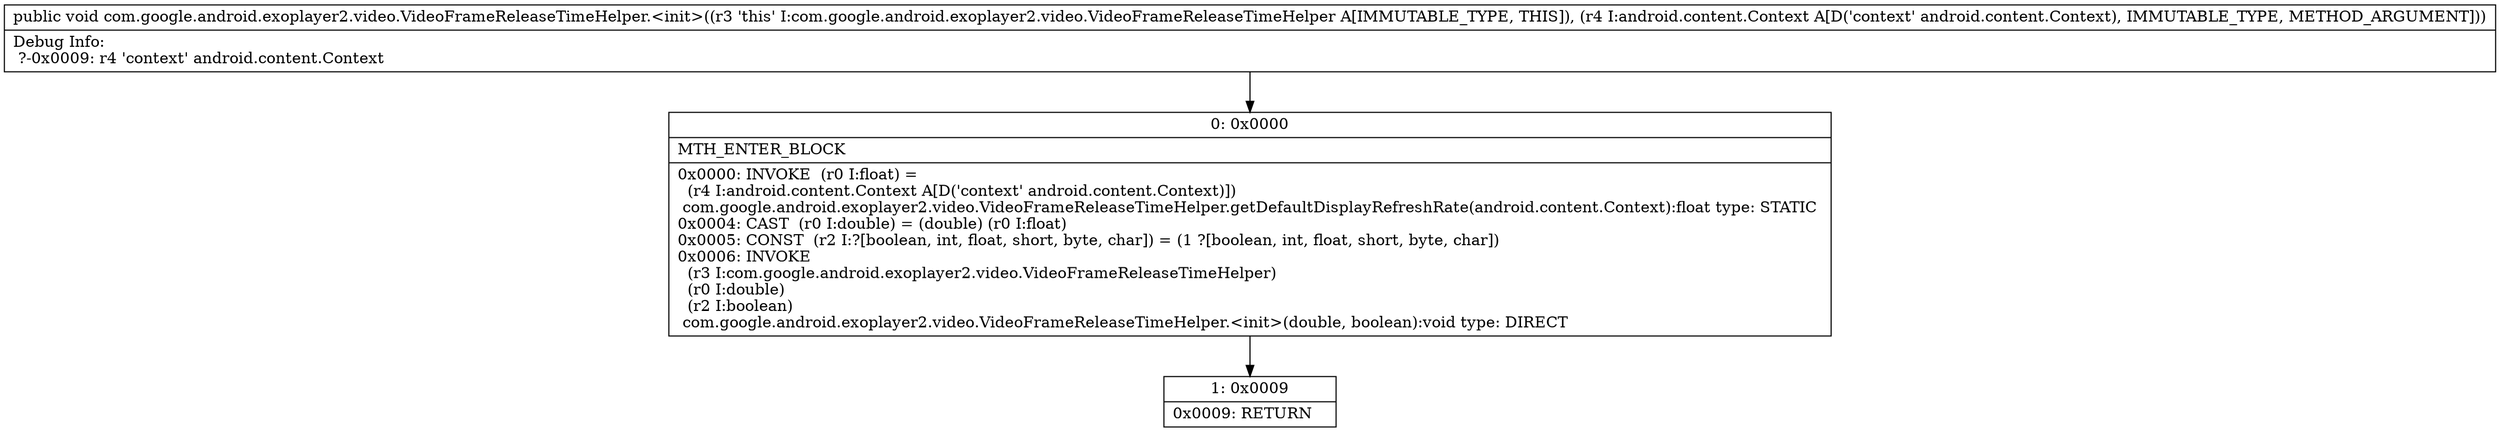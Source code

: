 digraph "CFG forcom.google.android.exoplayer2.video.VideoFrameReleaseTimeHelper.\<init\>(Landroid\/content\/Context;)V" {
Node_0 [shape=record,label="{0\:\ 0x0000|MTH_ENTER_BLOCK\l|0x0000: INVOKE  (r0 I:float) = \l  (r4 I:android.content.Context A[D('context' android.content.Context)])\l com.google.android.exoplayer2.video.VideoFrameReleaseTimeHelper.getDefaultDisplayRefreshRate(android.content.Context):float type: STATIC \l0x0004: CAST  (r0 I:double) = (double) (r0 I:float) \l0x0005: CONST  (r2 I:?[boolean, int, float, short, byte, char]) = (1 ?[boolean, int, float, short, byte, char]) \l0x0006: INVOKE  \l  (r3 I:com.google.android.exoplayer2.video.VideoFrameReleaseTimeHelper)\l  (r0 I:double)\l  (r2 I:boolean)\l com.google.android.exoplayer2.video.VideoFrameReleaseTimeHelper.\<init\>(double, boolean):void type: DIRECT \l}"];
Node_1 [shape=record,label="{1\:\ 0x0009|0x0009: RETURN   \l}"];
MethodNode[shape=record,label="{public void com.google.android.exoplayer2.video.VideoFrameReleaseTimeHelper.\<init\>((r3 'this' I:com.google.android.exoplayer2.video.VideoFrameReleaseTimeHelper A[IMMUTABLE_TYPE, THIS]), (r4 I:android.content.Context A[D('context' android.content.Context), IMMUTABLE_TYPE, METHOD_ARGUMENT]))  | Debug Info:\l  ?\-0x0009: r4 'context' android.content.Context\l}"];
MethodNode -> Node_0;
Node_0 -> Node_1;
}

